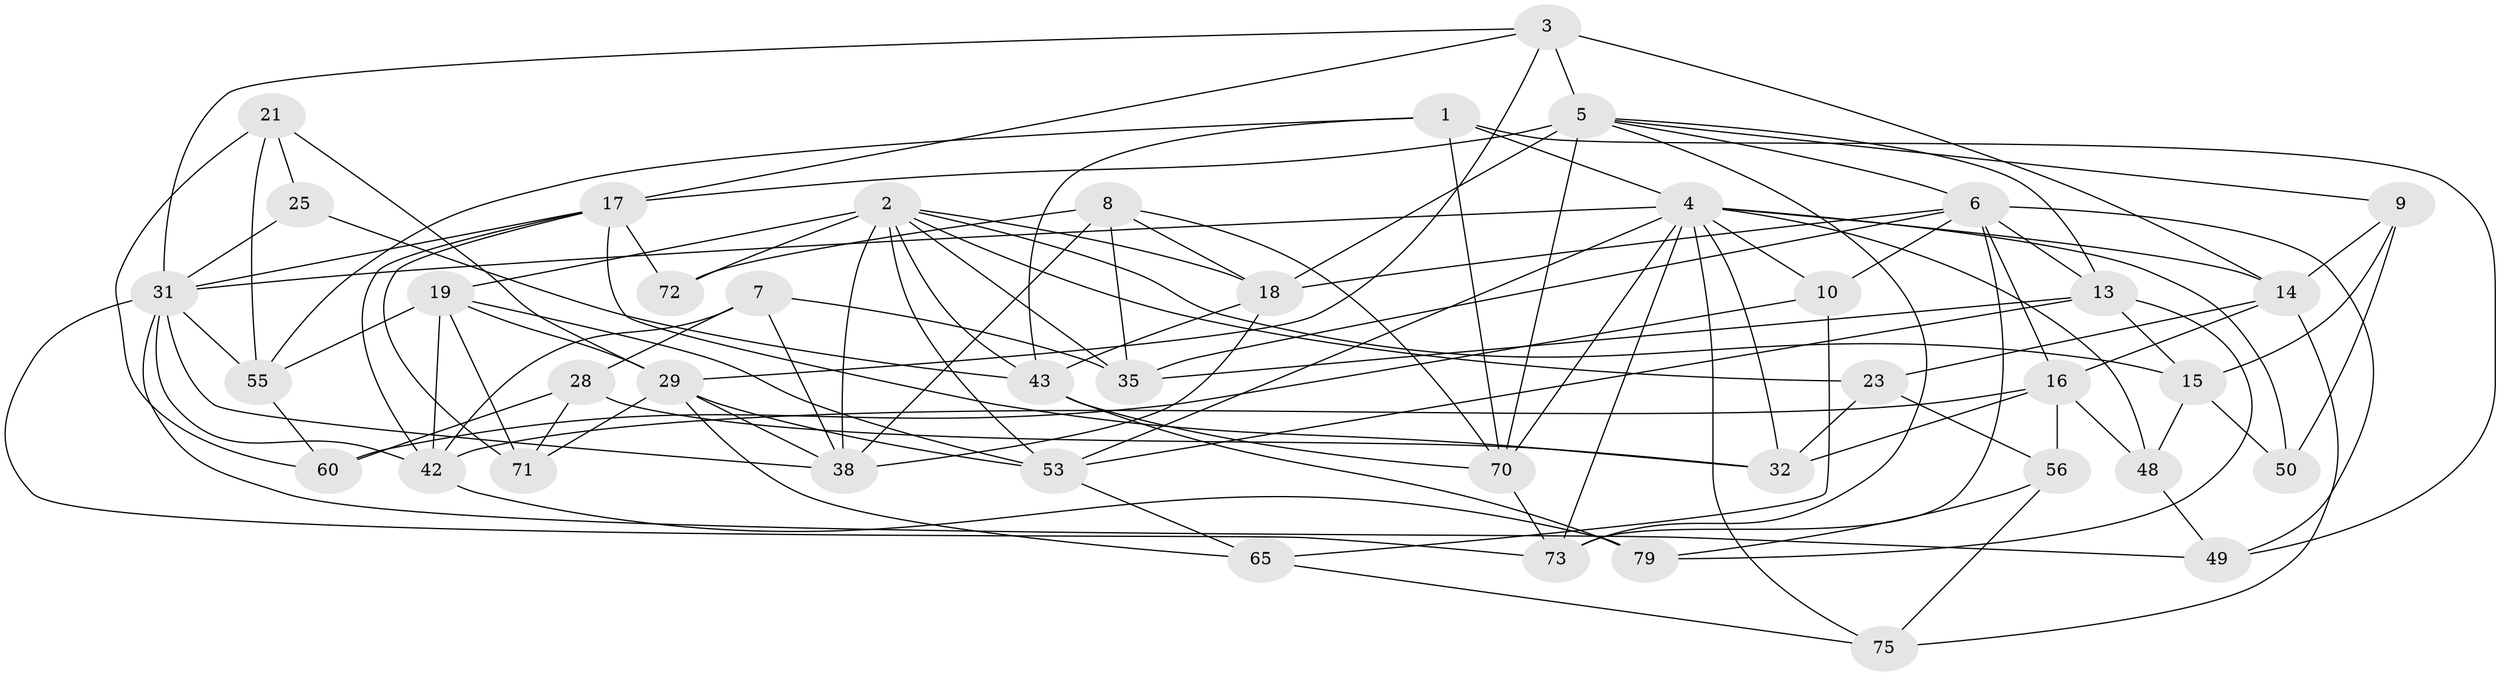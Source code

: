 // original degree distribution, {4: 1.0}
// Generated by graph-tools (version 1.1) at 2025/16/03/09/25 04:16:38]
// undirected, 42 vertices, 112 edges
graph export_dot {
graph [start="1"]
  node [color=gray90,style=filled];
  1 [super="+45"];
  2 [super="+12+78+11"];
  3 [super="+26"];
  4 [super="+36+27+30"];
  5 [super="+62+20"];
  6 [super="+24+33"];
  7;
  8 [super="+44"];
  9 [super="+67"];
  10;
  13 [super="+47"];
  14 [super="+34"];
  15 [super="+51+77"];
  16 [super="+66"];
  17 [super="+46+82"];
  18 [super="+76"];
  19 [super="+22"];
  21;
  23;
  25;
  28;
  29 [super="+41+54"];
  31 [super="+63+39"];
  32 [super="+52"];
  35 [super="+68"];
  38 [super="+59"];
  42 [super="+84"];
  43 [super="+74"];
  48;
  49;
  50;
  53 [super="+64"];
  55 [super="+58"];
  56;
  60;
  65;
  70 [super="+83"];
  71;
  72;
  73 [super="+81"];
  75;
  79;
  1 -- 70;
  1 -- 55;
  1 -- 49;
  1 -- 43;
  1 -- 4 [weight=2];
  2 -- 35;
  2 -- 43;
  2 -- 72 [weight=2];
  2 -- 23;
  2 -- 15;
  2 -- 18;
  2 -- 38;
  2 -- 53;
  2 -- 19;
  3 -- 17;
  3 -- 5 [weight=2];
  3 -- 31;
  3 -- 29;
  3 -- 14;
  4 -- 32 [weight=2];
  4 -- 75;
  4 -- 31;
  4 -- 70;
  4 -- 73 [weight=2];
  4 -- 10;
  4 -- 48;
  4 -- 50;
  4 -- 53;
  4 -- 14;
  5 -- 73;
  5 -- 17 [weight=2];
  5 -- 6;
  5 -- 18;
  5 -- 70;
  5 -- 9;
  5 -- 13;
  6 -- 13;
  6 -- 16;
  6 -- 49;
  6 -- 10;
  6 -- 18;
  6 -- 35;
  6 -- 73;
  7 -- 35;
  7 -- 28;
  7 -- 42;
  7 -- 38;
  8 -- 38;
  8 -- 70;
  8 -- 18;
  8 -- 72;
  8 -- 35 [weight=2];
  9 -- 15 [weight=2];
  9 -- 50 [weight=2];
  9 -- 14;
  10 -- 60;
  10 -- 65;
  13 -- 15;
  13 -- 79;
  13 -- 35;
  13 -- 53;
  14 -- 16;
  14 -- 75;
  14 -- 23;
  15 -- 50;
  15 -- 48;
  16 -- 48;
  16 -- 56;
  16 -- 42;
  16 -- 32;
  17 -- 71;
  17 -- 42;
  17 -- 32;
  17 -- 72;
  17 -- 31;
  18 -- 43;
  18 -- 38;
  19 -- 71;
  19 -- 42;
  19 -- 29 [weight=2];
  19 -- 53;
  19 -- 55 [weight=2];
  21 -- 60;
  21 -- 29;
  21 -- 25;
  21 -- 55;
  23 -- 56;
  23 -- 32;
  25 -- 31 [weight=2];
  25 -- 43;
  28 -- 71;
  28 -- 60;
  28 -- 32;
  29 -- 53;
  29 -- 71;
  29 -- 38;
  29 -- 65;
  31 -- 49;
  31 -- 38;
  31 -- 42;
  31 -- 73;
  31 -- 55;
  42 -- 79;
  43 -- 79;
  43 -- 70;
  48 -- 49;
  53 -- 65;
  55 -- 60;
  56 -- 75;
  56 -- 79;
  65 -- 75;
  70 -- 73;
}
